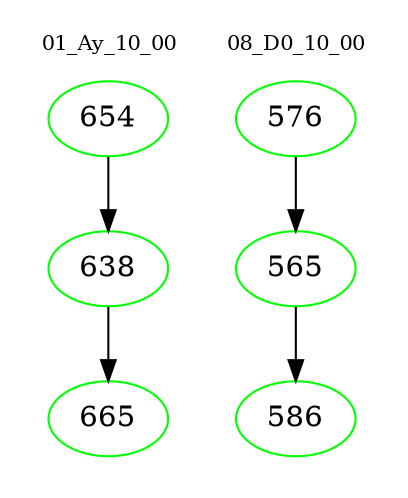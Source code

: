 digraph{
subgraph cluster_0 {
color = white
label = "01_Ay_10_00";
fontsize=10;
T0_654 [label="654", color="green"]
T0_654 -> T0_638 [color="black"]
T0_638 [label="638", color="green"]
T0_638 -> T0_665 [color="black"]
T0_665 [label="665", color="green"]
}
subgraph cluster_1 {
color = white
label = "08_D0_10_00";
fontsize=10;
T1_576 [label="576", color="green"]
T1_576 -> T1_565 [color="black"]
T1_565 [label="565", color="green"]
T1_565 -> T1_586 [color="black"]
T1_586 [label="586", color="green"]
}
}
